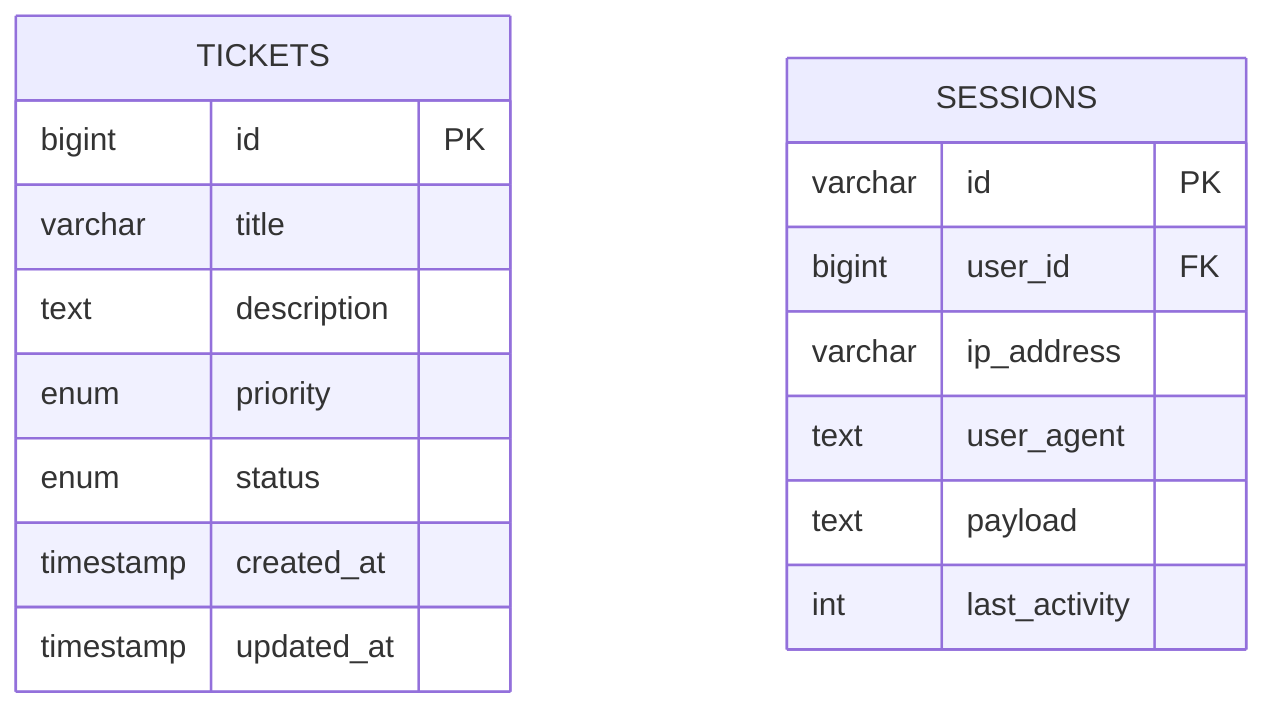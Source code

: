 erDiagram
    TICKETS {
        bigint id PK 
        varchar title
        text description
        enum priority
        enum status
        timestamp created_at
        timestamp updated_at
    }
    
    SESSIONS {
        varchar id PK
        bigint user_id FK
        varchar ip_address
        text user_agent
        text payload
        int last_activity
    }